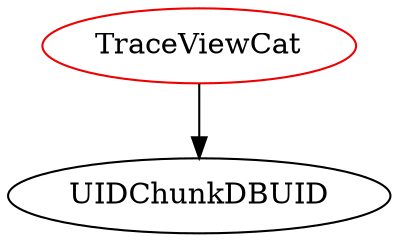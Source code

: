 digraph traceviewcat{
TraceViewCat -> UIDChunkDBUID;
TraceViewCat	[shape=oval, color=red2, label="TraceViewCat"];
}

